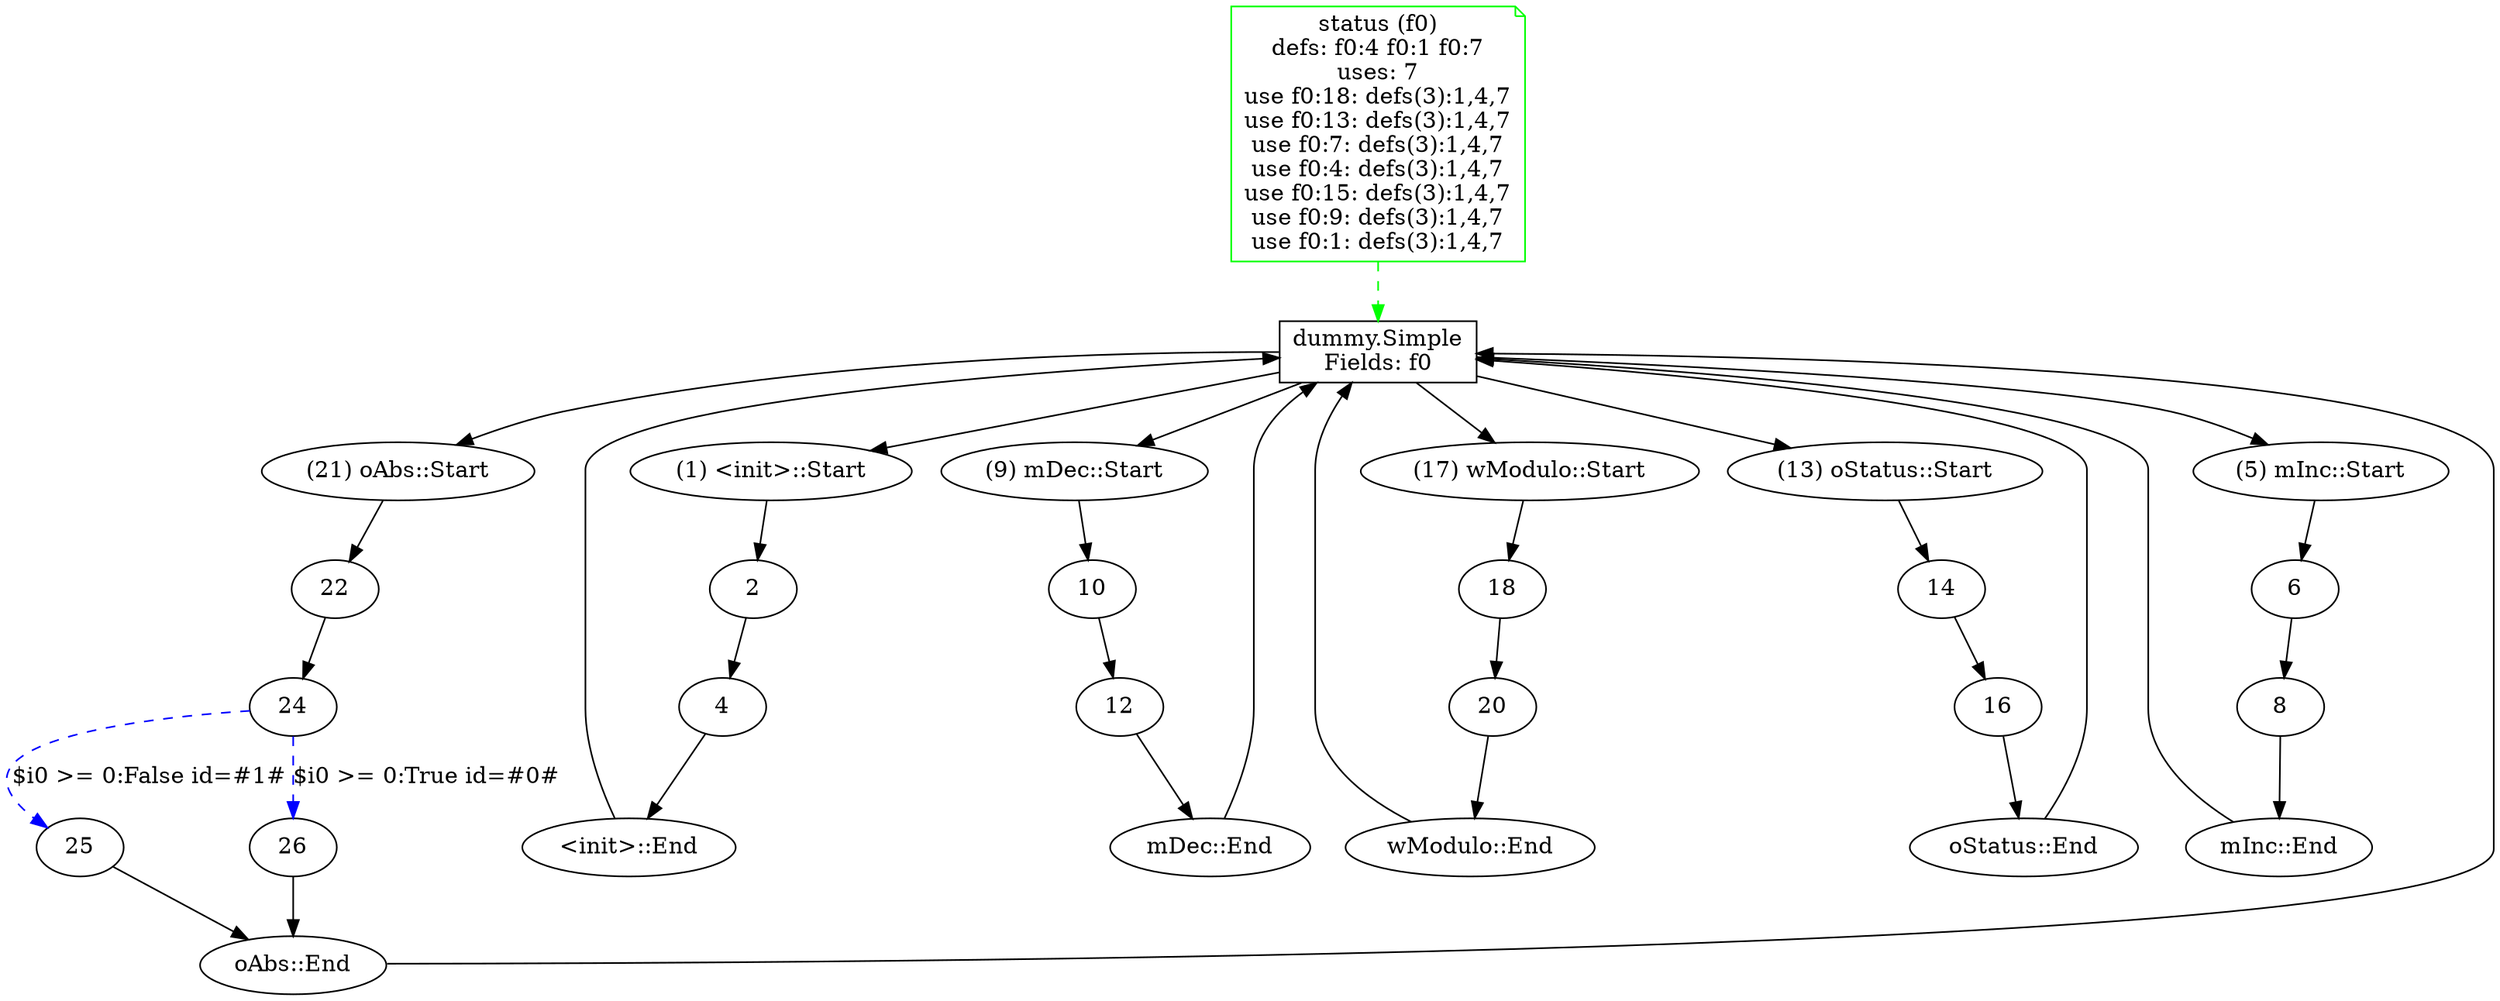 digraph clazz {
  0 [shape=box,label="dummy.Simple\nFields: f0"];
  f0 -> 0 [style=dashed,color=green];
  f0 [shape=note,color=green,label="status (f0)\ndefs: f0:4 f0:1 f0:7\nuses: 7\nuse f0:18: defs(3):1,4,7\nuse f0:13: defs(3):1,4,7\nuse f0:7: defs(3):1,4,7\nuse f0:4: defs(3):1,4,7\nuse f0:15: defs(3):1,4,7\nuse f0:9: defs(3):1,4,7\nuse f0:1: defs(3):1,4,7"];
  0 -> 21;
  0 -> 1;
  0 -> 9;
  0 -> 17;
  0 -> 13;
  0 -> 5;
  21 [label="(21) oAbs::Start"];
  21 -> 22;
  1 [label="(1) <init>::Start"];
  1 -> 2;
  9 [label="(9) mDec::Start"];
  9 -> 10;
  17 [label="(17) wModulo::Start"];
  17 -> 18;
  13 [label="(13) oStatus::Start"];
  13 -> 14;
  5 [label="(5) mInc::Start"];
  5 -> 6;
  22 [label="22"];
  22 -> 24;
  2 [label="2"];
  2 -> 4;
  10 [label="10"];
  10 -> 12;
  18 [label="18"];
  18 -> 20;
  14 [label="14"];
  14 -> 16;
  6 [label="6"];
  6 -> 8;
  24 [label="24"];
  24 -> 26[style=dashed,color=blue,label="$i0 >= 0:True id=#0#"];
  24 -> 25[style=dashed,color=blue,label="$i0 >= 0:False id=#1#"];
  4 [label="4"];
  4 -> 3;
  12 [label="12"];
  12 -> 11;
  20 [label="20"];
  20 -> 19;
  16 [label="16"];
  16 -> 15;
  8 [label="8"];
  8 -> 7;
  26 [label="26"];
  26 -> 23;
  25 [label="25"];
  25 -> 23;
  3 [label="<init>::End"];
  3 -> 0;
  11 [label="mDec::End"];
  11 -> 0;
  19 [label="wModulo::End"];
  19 -> 0;
  15 [label="oStatus::End"];
  15 -> 0;
  7 [label="mInc::End"];
  7 -> 0;
  23 [label="oAbs::End"];
  23 -> 0;
}

